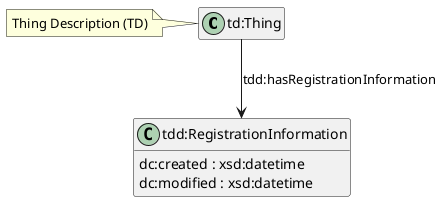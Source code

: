 @startuml
hide members
class "td:Thing"

class "tdd:RegistrationInformation" {
  dc:created : xsd:datetime
  dc:modified : xsd:datetime
}


note left of "td:Thing" 
  Thing Description (TD)
end note

"td:Thing" --> "tdd:RegistrationInformation" : "tdd:hasRegistrationInformation"

show "tdd:RegistrationInformation" attributes
@enduml
